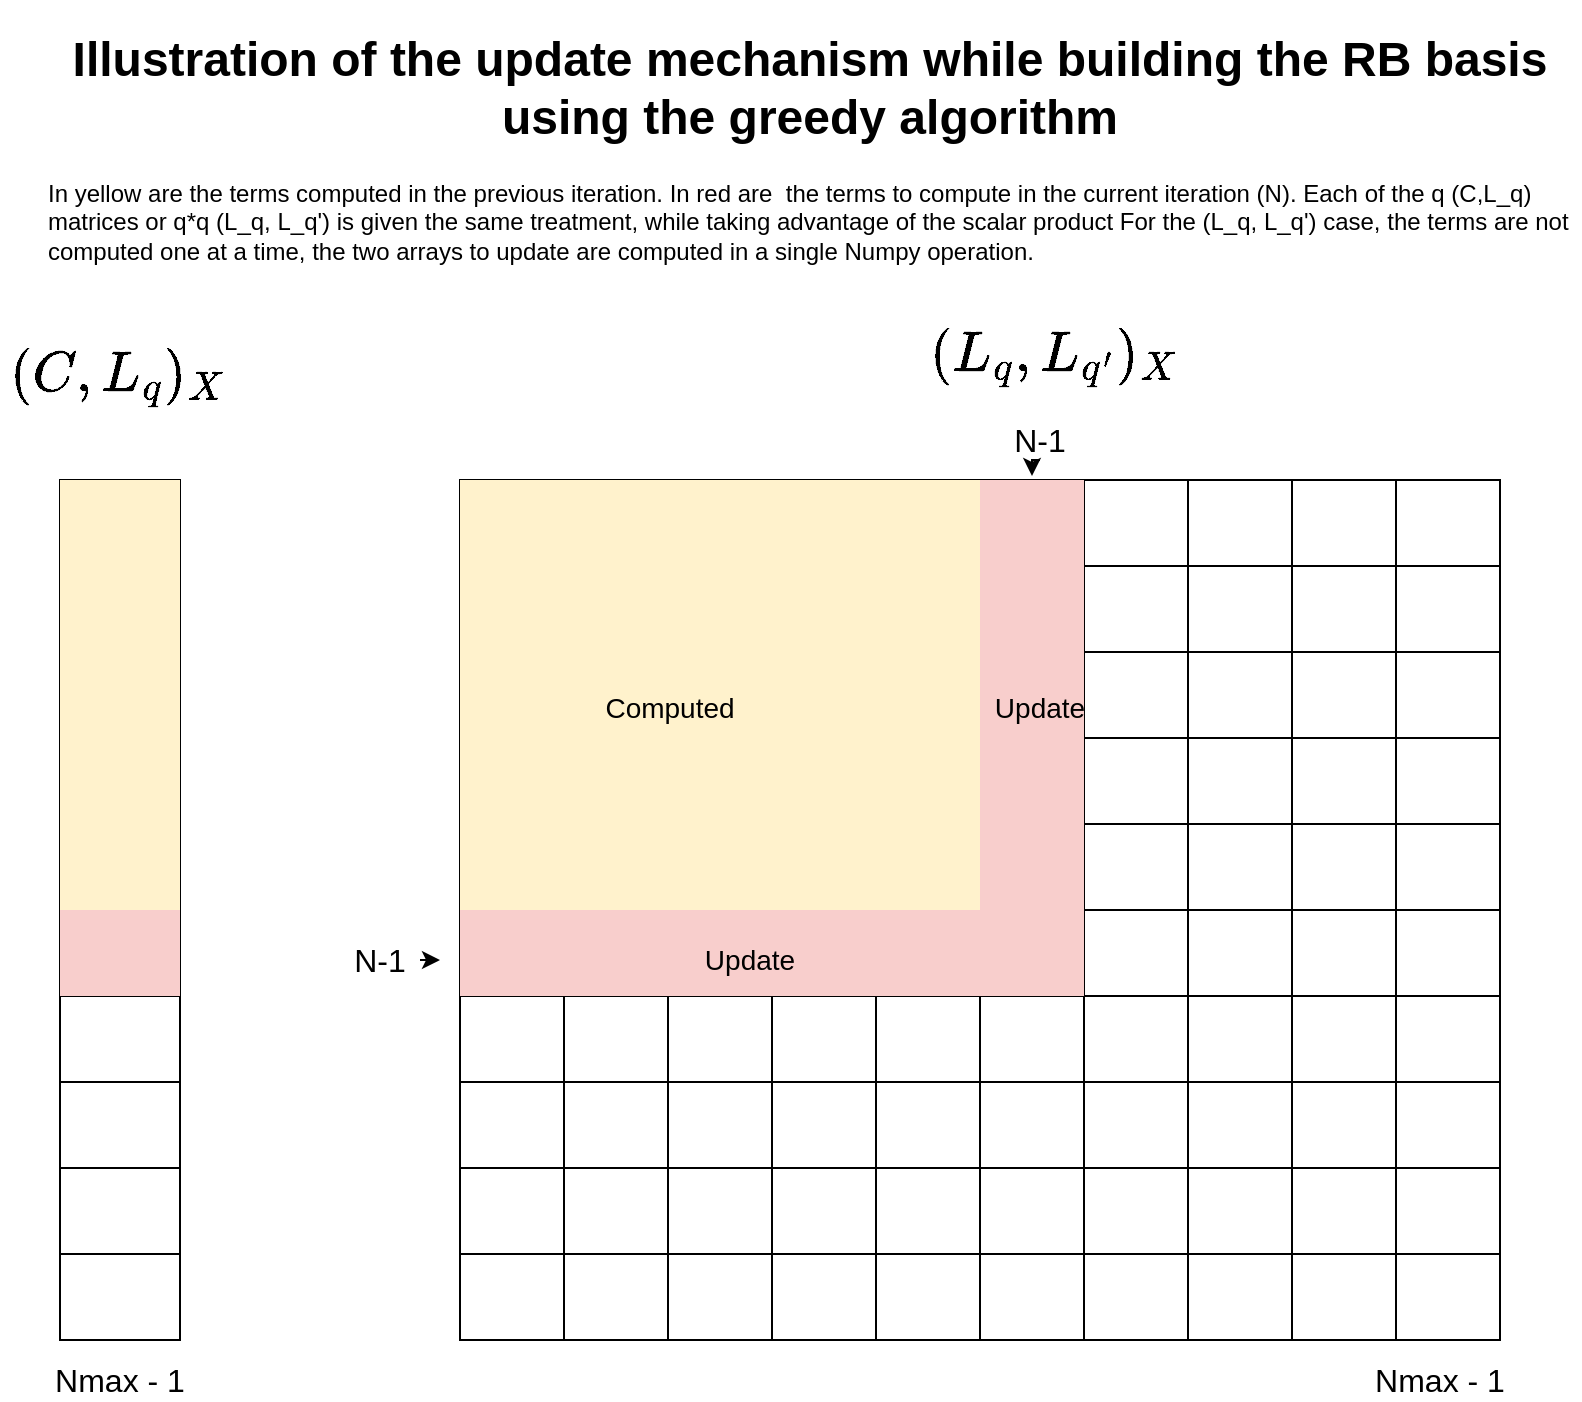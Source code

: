 <mxfile version="13.7.3" type="device"><diagram id="yVv_mNhCJT0q52ckQEhR" name="Page-1"><mxGraphModel dx="1072" dy="952" grid="1" gridSize="10" guides="1" tooltips="1" connect="1" arrows="1" fold="1" page="1" pageScale="1" pageWidth="1169" pageHeight="827" math="1" shadow="0"><root><mxCell id="0"/><mxCell id="1" parent="0"/><mxCell id="SOtOdjqX6-TkZoQ70zTt-1" value="" style="shape=table;html=1;whiteSpace=wrap;startSize=0;container=1;collapsible=0;childLayout=tableLayout;swimlaneFillColor=none;strokeWidth=1;" parent="1" vertex="1"><mxGeometry x="250" y="290" width="520" height="430" as="geometry"/></mxCell><mxCell id="SOtOdjqX6-TkZoQ70zTt-2" value="" style="shape=partialRectangle;html=1;whiteSpace=wrap;collapsible=0;dropTarget=0;pointerEvents=0;fillColor=none;top=0;left=0;bottom=0;right=0;points=[[0,0.5],[1,0.5]];portConstraint=eastwest;" parent="SOtOdjqX6-TkZoQ70zTt-1" vertex="1"><mxGeometry width="520" height="43" as="geometry"/></mxCell><mxCell id="SOtOdjqX6-TkZoQ70zTt-3" value="" style="shape=partialRectangle;html=1;whiteSpace=wrap;connectable=0;overflow=hidden;fillColor=#fff2cc;top=0;left=0;bottom=0;right=0;strokeColor=#d6b656;" parent="SOtOdjqX6-TkZoQ70zTt-2" vertex="1"><mxGeometry width="52" height="43" as="geometry"/></mxCell><mxCell id="SOtOdjqX6-TkZoQ70zTt-4" value="" style="shape=partialRectangle;html=1;whiteSpace=wrap;connectable=0;overflow=hidden;fillColor=#fff2cc;top=0;left=0;bottom=0;right=0;strokeColor=#d6b656;" parent="SOtOdjqX6-TkZoQ70zTt-2" vertex="1"><mxGeometry x="52" width="52" height="43" as="geometry"/></mxCell><mxCell id="SOtOdjqX6-TkZoQ70zTt-5" value="" style="shape=partialRectangle;html=1;whiteSpace=wrap;connectable=0;overflow=hidden;fillColor=#fff2cc;top=0;left=0;bottom=0;right=0;strokeColor=#d6b656;" parent="SOtOdjqX6-TkZoQ70zTt-2" vertex="1"><mxGeometry x="104" width="52" height="43" as="geometry"/></mxCell><mxCell id="SOtOdjqX6-TkZoQ70zTt-6" value="" style="shape=partialRectangle;html=1;whiteSpace=wrap;connectable=0;overflow=hidden;fillColor=#fff2cc;top=0;left=0;bottom=0;right=0;strokeColor=#d6b656;" parent="SOtOdjqX6-TkZoQ70zTt-2" vertex="1"><mxGeometry x="156" width="52" height="43" as="geometry"/></mxCell><mxCell id="SOtOdjqX6-TkZoQ70zTt-7" value="" style="shape=partialRectangle;html=1;whiteSpace=wrap;connectable=0;overflow=hidden;fillColor=#fff2cc;top=0;left=0;bottom=0;right=0;strokeColor=#d6b656;" parent="SOtOdjqX6-TkZoQ70zTt-2" vertex="1"><mxGeometry x="208" width="52" height="43" as="geometry"/></mxCell><mxCell id="SOtOdjqX6-TkZoQ70zTt-8" value="" style="shape=partialRectangle;html=1;whiteSpace=wrap;connectable=0;overflow=hidden;fillColor=#f8cecc;top=0;left=0;bottom=0;right=0;strokeColor=#b85450;" parent="SOtOdjqX6-TkZoQ70zTt-2" vertex="1"><mxGeometry x="260" width="52" height="43" as="geometry"/></mxCell><mxCell id="SOtOdjqX6-TkZoQ70zTt-9" value="" style="shape=partialRectangle;html=1;whiteSpace=wrap;connectable=0;overflow=hidden;fillColor=none;top=0;left=0;bottom=0;right=0;" parent="SOtOdjqX6-TkZoQ70zTt-2" vertex="1"><mxGeometry x="312" width="52" height="43" as="geometry"/></mxCell><mxCell id="SOtOdjqX6-TkZoQ70zTt-10" value="" style="shape=partialRectangle;html=1;whiteSpace=wrap;connectable=0;overflow=hidden;fillColor=none;top=0;left=0;bottom=0;right=0;" parent="SOtOdjqX6-TkZoQ70zTt-2" vertex="1"><mxGeometry x="364" width="52" height="43" as="geometry"/></mxCell><mxCell id="SOtOdjqX6-TkZoQ70zTt-11" value="" style="shape=partialRectangle;html=1;whiteSpace=wrap;connectable=0;overflow=hidden;fillColor=none;top=0;left=0;bottom=0;right=0;" parent="SOtOdjqX6-TkZoQ70zTt-2" vertex="1"><mxGeometry x="416" width="52" height="43" as="geometry"/></mxCell><mxCell id="SOtOdjqX6-TkZoQ70zTt-12" value="" style="shape=partialRectangle;html=1;whiteSpace=wrap;connectable=0;overflow=hidden;fillColor=none;top=0;left=0;bottom=0;right=0;" parent="SOtOdjqX6-TkZoQ70zTt-2" vertex="1"><mxGeometry x="468" width="52" height="43" as="geometry"/></mxCell><mxCell id="SOtOdjqX6-TkZoQ70zTt-13" value="" style="shape=partialRectangle;html=1;whiteSpace=wrap;collapsible=0;dropTarget=0;pointerEvents=0;fillColor=none;top=0;left=0;bottom=0;right=0;points=[[0,0.5],[1,0.5]];portConstraint=eastwest;" parent="SOtOdjqX6-TkZoQ70zTt-1" vertex="1"><mxGeometry y="43" width="520" height="43" as="geometry"/></mxCell><mxCell id="SOtOdjqX6-TkZoQ70zTt-14" value="" style="shape=partialRectangle;html=1;whiteSpace=wrap;connectable=0;overflow=hidden;fillColor=#fff2cc;top=0;left=0;bottom=0;right=0;strokeColor=#d6b656;" parent="SOtOdjqX6-TkZoQ70zTt-13" vertex="1"><mxGeometry width="52" height="43" as="geometry"/></mxCell><mxCell id="SOtOdjqX6-TkZoQ70zTt-15" value="" style="shape=partialRectangle;html=1;whiteSpace=wrap;connectable=0;overflow=hidden;fillColor=#fff2cc;top=0;left=0;bottom=0;right=0;strokeColor=#d6b656;" parent="SOtOdjqX6-TkZoQ70zTt-13" vertex="1"><mxGeometry x="52" width="52" height="43" as="geometry"/></mxCell><mxCell id="SOtOdjqX6-TkZoQ70zTt-16" value="" style="shape=partialRectangle;html=1;whiteSpace=wrap;connectable=0;overflow=hidden;fillColor=#fff2cc;top=0;left=0;bottom=0;right=0;strokeColor=#d6b656;" parent="SOtOdjqX6-TkZoQ70zTt-13" vertex="1"><mxGeometry x="104" width="52" height="43" as="geometry"/></mxCell><mxCell id="SOtOdjqX6-TkZoQ70zTt-17" value="" style="shape=partialRectangle;html=1;whiteSpace=wrap;connectable=0;overflow=hidden;fillColor=#fff2cc;top=0;left=0;bottom=0;right=0;strokeColor=#d6b656;" parent="SOtOdjqX6-TkZoQ70zTt-13" vertex="1"><mxGeometry x="156" width="52" height="43" as="geometry"/></mxCell><mxCell id="SOtOdjqX6-TkZoQ70zTt-18" value="" style="shape=partialRectangle;html=1;whiteSpace=wrap;connectable=0;overflow=hidden;fillColor=#fff2cc;top=0;left=0;bottom=0;right=0;strokeColor=#d6b656;" parent="SOtOdjqX6-TkZoQ70zTt-13" vertex="1"><mxGeometry x="208" width="52" height="43" as="geometry"/></mxCell><mxCell id="SOtOdjqX6-TkZoQ70zTt-19" value="" style="shape=partialRectangle;html=1;whiteSpace=wrap;connectable=0;overflow=hidden;fillColor=#f8cecc;top=0;left=0;bottom=0;right=0;strokeColor=#b85450;" parent="SOtOdjqX6-TkZoQ70zTt-13" vertex="1"><mxGeometry x="260" width="52" height="43" as="geometry"/></mxCell><mxCell id="SOtOdjqX6-TkZoQ70zTt-20" value="" style="shape=partialRectangle;html=1;whiteSpace=wrap;connectable=0;overflow=hidden;fillColor=none;top=0;left=0;bottom=0;right=0;" parent="SOtOdjqX6-TkZoQ70zTt-13" vertex="1"><mxGeometry x="312" width="52" height="43" as="geometry"/></mxCell><mxCell id="SOtOdjqX6-TkZoQ70zTt-21" value="" style="shape=partialRectangle;html=1;whiteSpace=wrap;connectable=0;overflow=hidden;fillColor=none;top=0;left=0;bottom=0;right=0;" parent="SOtOdjqX6-TkZoQ70zTt-13" vertex="1"><mxGeometry x="364" width="52" height="43" as="geometry"/></mxCell><mxCell id="SOtOdjqX6-TkZoQ70zTt-22" value="" style="shape=partialRectangle;html=1;whiteSpace=wrap;connectable=0;overflow=hidden;fillColor=none;top=0;left=0;bottom=0;right=0;" parent="SOtOdjqX6-TkZoQ70zTt-13" vertex="1"><mxGeometry x="416" width="52" height="43" as="geometry"/></mxCell><mxCell id="SOtOdjqX6-TkZoQ70zTt-23" value="" style="shape=partialRectangle;html=1;whiteSpace=wrap;connectable=0;overflow=hidden;fillColor=none;top=0;left=0;bottom=0;right=0;" parent="SOtOdjqX6-TkZoQ70zTt-13" vertex="1"><mxGeometry x="468" width="52" height="43" as="geometry"/></mxCell><mxCell id="SOtOdjqX6-TkZoQ70zTt-24" value="" style="shape=partialRectangle;html=1;whiteSpace=wrap;collapsible=0;dropTarget=0;pointerEvents=0;fillColor=none;top=0;left=0;bottom=0;right=0;points=[[0,0.5],[1,0.5]];portConstraint=eastwest;" parent="SOtOdjqX6-TkZoQ70zTt-1" vertex="1"><mxGeometry y="86" width="520" height="43" as="geometry"/></mxCell><mxCell id="SOtOdjqX6-TkZoQ70zTt-25" value="" style="shape=partialRectangle;html=1;whiteSpace=wrap;connectable=0;overflow=hidden;fillColor=#fff2cc;top=0;left=0;bottom=0;right=0;strokeColor=#d6b656;" parent="SOtOdjqX6-TkZoQ70zTt-24" vertex="1"><mxGeometry width="52" height="43" as="geometry"/></mxCell><mxCell id="SOtOdjqX6-TkZoQ70zTt-26" value="" style="shape=partialRectangle;html=1;whiteSpace=wrap;connectable=0;overflow=hidden;fillColor=#fff2cc;top=0;left=0;bottom=0;right=0;strokeColor=#d6b656;" parent="SOtOdjqX6-TkZoQ70zTt-24" vertex="1"><mxGeometry x="52" width="52" height="43" as="geometry"/></mxCell><mxCell id="SOtOdjqX6-TkZoQ70zTt-27" value="" style="shape=partialRectangle;html=1;whiteSpace=wrap;connectable=0;overflow=hidden;fillColor=#fff2cc;top=0;left=0;bottom=0;right=0;strokeColor=#d6b656;" parent="SOtOdjqX6-TkZoQ70zTt-24" vertex="1"><mxGeometry x="104" width="52" height="43" as="geometry"/></mxCell><mxCell id="SOtOdjqX6-TkZoQ70zTt-28" value="" style="shape=partialRectangle;html=1;whiteSpace=wrap;connectable=0;overflow=hidden;fillColor=#fff2cc;top=0;left=0;bottom=0;right=0;strokeColor=#d6b656;" parent="SOtOdjqX6-TkZoQ70zTt-24" vertex="1"><mxGeometry x="156" width="52" height="43" as="geometry"/></mxCell><mxCell id="SOtOdjqX6-TkZoQ70zTt-29" value="" style="shape=partialRectangle;html=1;whiteSpace=wrap;connectable=0;overflow=hidden;fillColor=#fff2cc;top=0;left=0;bottom=0;right=0;strokeColor=#d6b656;" parent="SOtOdjqX6-TkZoQ70zTt-24" vertex="1"><mxGeometry x="208" width="52" height="43" as="geometry"/></mxCell><mxCell id="SOtOdjqX6-TkZoQ70zTt-30" value="" style="shape=partialRectangle;html=1;whiteSpace=wrap;connectable=0;overflow=hidden;fillColor=#f8cecc;top=0;left=0;bottom=0;right=0;strokeColor=#b85450;" parent="SOtOdjqX6-TkZoQ70zTt-24" vertex="1"><mxGeometry x="260" width="52" height="43" as="geometry"/></mxCell><mxCell id="SOtOdjqX6-TkZoQ70zTt-31" value="" style="shape=partialRectangle;html=1;whiteSpace=wrap;connectable=0;overflow=hidden;fillColor=none;top=0;left=0;bottom=0;right=0;" parent="SOtOdjqX6-TkZoQ70zTt-24" vertex="1"><mxGeometry x="312" width="52" height="43" as="geometry"/></mxCell><mxCell id="SOtOdjqX6-TkZoQ70zTt-32" value="" style="shape=partialRectangle;html=1;whiteSpace=wrap;connectable=0;overflow=hidden;fillColor=none;top=0;left=0;bottom=0;right=0;" parent="SOtOdjqX6-TkZoQ70zTt-24" vertex="1"><mxGeometry x="364" width="52" height="43" as="geometry"/></mxCell><mxCell id="SOtOdjqX6-TkZoQ70zTt-33" value="" style="shape=partialRectangle;html=1;whiteSpace=wrap;connectable=0;overflow=hidden;fillColor=none;top=0;left=0;bottom=0;right=0;" parent="SOtOdjqX6-TkZoQ70zTt-24" vertex="1"><mxGeometry x="416" width="52" height="43" as="geometry"/></mxCell><mxCell id="SOtOdjqX6-TkZoQ70zTt-34" value="" style="shape=partialRectangle;html=1;whiteSpace=wrap;connectable=0;overflow=hidden;fillColor=none;top=0;left=0;bottom=0;right=0;" parent="SOtOdjqX6-TkZoQ70zTt-24" vertex="1"><mxGeometry x="468" width="52" height="43" as="geometry"/></mxCell><mxCell id="SOtOdjqX6-TkZoQ70zTt-35" value="" style="shape=partialRectangle;html=1;whiteSpace=wrap;collapsible=0;dropTarget=0;pointerEvents=0;fillColor=none;top=0;left=0;bottom=0;right=0;points=[[0,0.5],[1,0.5]];portConstraint=eastwest;" parent="SOtOdjqX6-TkZoQ70zTt-1" vertex="1"><mxGeometry y="129" width="520" height="43" as="geometry"/></mxCell><mxCell id="SOtOdjqX6-TkZoQ70zTt-36" value="" style="shape=partialRectangle;html=1;whiteSpace=wrap;connectable=0;overflow=hidden;fillColor=#fff2cc;top=0;left=0;bottom=0;right=0;strokeColor=#d6b656;" parent="SOtOdjqX6-TkZoQ70zTt-35" vertex="1"><mxGeometry width="52" height="43" as="geometry"/></mxCell><mxCell id="SOtOdjqX6-TkZoQ70zTt-37" value="" style="shape=partialRectangle;html=1;whiteSpace=wrap;connectable=0;overflow=hidden;fillColor=#fff2cc;top=0;left=0;bottom=0;right=0;strokeColor=#d6b656;" parent="SOtOdjqX6-TkZoQ70zTt-35" vertex="1"><mxGeometry x="52" width="52" height="43" as="geometry"/></mxCell><mxCell id="SOtOdjqX6-TkZoQ70zTt-38" value="" style="shape=partialRectangle;html=1;whiteSpace=wrap;connectable=0;overflow=hidden;fillColor=#fff2cc;top=0;left=0;bottom=0;right=0;strokeColor=#d6b656;" parent="SOtOdjqX6-TkZoQ70zTt-35" vertex="1"><mxGeometry x="104" width="52" height="43" as="geometry"/></mxCell><mxCell id="SOtOdjqX6-TkZoQ70zTt-39" value="" style="shape=partialRectangle;html=1;whiteSpace=wrap;connectable=0;overflow=hidden;fillColor=#fff2cc;top=0;left=0;bottom=0;right=0;strokeColor=#d6b656;" parent="SOtOdjqX6-TkZoQ70zTt-35" vertex="1"><mxGeometry x="156" width="52" height="43" as="geometry"/></mxCell><mxCell id="SOtOdjqX6-TkZoQ70zTt-40" value="" style="shape=partialRectangle;html=1;whiteSpace=wrap;connectable=0;overflow=hidden;fillColor=#fff2cc;top=0;left=0;bottom=0;right=0;strokeColor=#d6b656;" parent="SOtOdjqX6-TkZoQ70zTt-35" vertex="1"><mxGeometry x="208" width="52" height="43" as="geometry"/></mxCell><mxCell id="SOtOdjqX6-TkZoQ70zTt-41" value="" style="shape=partialRectangle;html=1;whiteSpace=wrap;connectable=0;overflow=hidden;fillColor=#f8cecc;top=0;left=0;bottom=0;right=0;strokeColor=#b85450;" parent="SOtOdjqX6-TkZoQ70zTt-35" vertex="1"><mxGeometry x="260" width="52" height="43" as="geometry"/></mxCell><mxCell id="SOtOdjqX6-TkZoQ70zTt-42" value="" style="shape=partialRectangle;html=1;whiteSpace=wrap;connectable=0;overflow=hidden;fillColor=none;top=0;left=0;bottom=0;right=0;" parent="SOtOdjqX6-TkZoQ70zTt-35" vertex="1"><mxGeometry x="312" width="52" height="43" as="geometry"/></mxCell><mxCell id="SOtOdjqX6-TkZoQ70zTt-43" value="" style="shape=partialRectangle;html=1;whiteSpace=wrap;connectable=0;overflow=hidden;fillColor=none;top=0;left=0;bottom=0;right=0;" parent="SOtOdjqX6-TkZoQ70zTt-35" vertex="1"><mxGeometry x="364" width="52" height="43" as="geometry"/></mxCell><mxCell id="SOtOdjqX6-TkZoQ70zTt-44" value="" style="shape=partialRectangle;html=1;whiteSpace=wrap;connectable=0;overflow=hidden;fillColor=none;top=0;left=0;bottom=0;right=0;" parent="SOtOdjqX6-TkZoQ70zTt-35" vertex="1"><mxGeometry x="416" width="52" height="43" as="geometry"/></mxCell><mxCell id="SOtOdjqX6-TkZoQ70zTt-45" value="" style="shape=partialRectangle;html=1;whiteSpace=wrap;connectable=0;overflow=hidden;fillColor=none;top=0;left=0;bottom=0;right=0;" parent="SOtOdjqX6-TkZoQ70zTt-35" vertex="1"><mxGeometry x="468" width="52" height="43" as="geometry"/></mxCell><mxCell id="SOtOdjqX6-TkZoQ70zTt-46" value="" style="shape=partialRectangle;html=1;whiteSpace=wrap;collapsible=0;dropTarget=0;pointerEvents=0;fillColor=none;top=0;left=0;bottom=0;right=0;points=[[0,0.5],[1,0.5]];portConstraint=eastwest;" parent="SOtOdjqX6-TkZoQ70zTt-1" vertex="1"><mxGeometry y="172" width="520" height="43" as="geometry"/></mxCell><mxCell id="SOtOdjqX6-TkZoQ70zTt-47" value="" style="shape=partialRectangle;html=1;whiteSpace=wrap;connectable=0;overflow=hidden;fillColor=#fff2cc;top=0;left=0;bottom=0;right=0;strokeColor=#d6b656;" parent="SOtOdjqX6-TkZoQ70zTt-46" vertex="1"><mxGeometry width="52" height="43" as="geometry"/></mxCell><mxCell id="SOtOdjqX6-TkZoQ70zTt-48" value="" style="shape=partialRectangle;html=1;whiteSpace=wrap;connectable=0;overflow=hidden;fillColor=#fff2cc;top=0;left=0;bottom=0;right=0;strokeColor=#d6b656;" parent="SOtOdjqX6-TkZoQ70zTt-46" vertex="1"><mxGeometry x="52" width="52" height="43" as="geometry"/></mxCell><mxCell id="SOtOdjqX6-TkZoQ70zTt-49" value="" style="shape=partialRectangle;html=1;whiteSpace=wrap;connectable=0;overflow=hidden;fillColor=#fff2cc;top=0;left=0;bottom=0;right=0;strokeColor=#d6b656;" parent="SOtOdjqX6-TkZoQ70zTt-46" vertex="1"><mxGeometry x="104" width="52" height="43" as="geometry"/></mxCell><mxCell id="SOtOdjqX6-TkZoQ70zTt-50" value="" style="shape=partialRectangle;html=1;whiteSpace=wrap;connectable=0;overflow=hidden;fillColor=#fff2cc;top=0;left=0;bottom=0;right=0;strokeColor=#d6b656;" parent="SOtOdjqX6-TkZoQ70zTt-46" vertex="1"><mxGeometry x="156" width="52" height="43" as="geometry"/></mxCell><mxCell id="SOtOdjqX6-TkZoQ70zTt-51" value="" style="shape=partialRectangle;html=1;whiteSpace=wrap;connectable=0;overflow=hidden;fillColor=#fff2cc;top=0;left=0;bottom=0;right=0;strokeColor=#d6b656;" parent="SOtOdjqX6-TkZoQ70zTt-46" vertex="1"><mxGeometry x="208" width="52" height="43" as="geometry"/></mxCell><mxCell id="SOtOdjqX6-TkZoQ70zTt-52" value="" style="shape=partialRectangle;html=1;whiteSpace=wrap;connectable=0;overflow=hidden;fillColor=#f8cecc;top=0;left=0;bottom=0;right=0;strokeColor=#b85450;" parent="SOtOdjqX6-TkZoQ70zTt-46" vertex="1"><mxGeometry x="260" width="52" height="43" as="geometry"/></mxCell><mxCell id="SOtOdjqX6-TkZoQ70zTt-53" value="" style="shape=partialRectangle;html=1;whiteSpace=wrap;connectable=0;overflow=hidden;fillColor=none;top=0;left=0;bottom=0;right=0;" parent="SOtOdjqX6-TkZoQ70zTt-46" vertex="1"><mxGeometry x="312" width="52" height="43" as="geometry"/></mxCell><mxCell id="SOtOdjqX6-TkZoQ70zTt-54" value="" style="shape=partialRectangle;html=1;whiteSpace=wrap;connectable=0;overflow=hidden;fillColor=none;top=0;left=0;bottom=0;right=0;" parent="SOtOdjqX6-TkZoQ70zTt-46" vertex="1"><mxGeometry x="364" width="52" height="43" as="geometry"/></mxCell><mxCell id="SOtOdjqX6-TkZoQ70zTt-55" value="" style="shape=partialRectangle;html=1;whiteSpace=wrap;connectable=0;overflow=hidden;fillColor=none;top=0;left=0;bottom=0;right=0;" parent="SOtOdjqX6-TkZoQ70zTt-46" vertex="1"><mxGeometry x="416" width="52" height="43" as="geometry"/></mxCell><mxCell id="SOtOdjqX6-TkZoQ70zTt-56" value="" style="shape=partialRectangle;html=1;whiteSpace=wrap;connectable=0;overflow=hidden;fillColor=none;top=0;left=0;bottom=0;right=0;" parent="SOtOdjqX6-TkZoQ70zTt-46" vertex="1"><mxGeometry x="468" width="52" height="43" as="geometry"/></mxCell><mxCell id="SOtOdjqX6-TkZoQ70zTt-57" value="" style="shape=partialRectangle;html=1;whiteSpace=wrap;collapsible=0;dropTarget=0;pointerEvents=0;fillColor=none;top=0;left=0;bottom=0;right=0;points=[[0,0.5],[1,0.5]];portConstraint=eastwest;" parent="SOtOdjqX6-TkZoQ70zTt-1" vertex="1"><mxGeometry y="215" width="520" height="43" as="geometry"/></mxCell><mxCell id="SOtOdjqX6-TkZoQ70zTt-58" value="" style="shape=partialRectangle;html=1;whiteSpace=wrap;connectable=0;overflow=hidden;fillColor=#f8cecc;top=0;left=0;bottom=0;right=0;strokeColor=#b85450;" parent="SOtOdjqX6-TkZoQ70zTt-57" vertex="1"><mxGeometry width="52" height="43" as="geometry"/></mxCell><mxCell id="SOtOdjqX6-TkZoQ70zTt-59" value="" style="shape=partialRectangle;html=1;whiteSpace=wrap;connectable=0;overflow=hidden;fillColor=#f8cecc;top=0;left=0;bottom=0;right=0;strokeColor=#b85450;" parent="SOtOdjqX6-TkZoQ70zTt-57" vertex="1"><mxGeometry x="52" width="52" height="43" as="geometry"/></mxCell><mxCell id="SOtOdjqX6-TkZoQ70zTt-60" value="" style="shape=partialRectangle;html=1;whiteSpace=wrap;connectable=0;overflow=hidden;fillColor=#f8cecc;top=0;left=0;bottom=0;right=0;strokeColor=#b85450;" parent="SOtOdjqX6-TkZoQ70zTt-57" vertex="1"><mxGeometry x="104" width="52" height="43" as="geometry"/></mxCell><mxCell id="SOtOdjqX6-TkZoQ70zTt-61" value="" style="shape=partialRectangle;html=1;whiteSpace=wrap;connectable=0;overflow=hidden;fillColor=#f8cecc;top=0;left=0;bottom=0;right=0;strokeColor=#b85450;" parent="SOtOdjqX6-TkZoQ70zTt-57" vertex="1"><mxGeometry x="156" width="52" height="43" as="geometry"/></mxCell><mxCell id="SOtOdjqX6-TkZoQ70zTt-62" value="" style="shape=partialRectangle;html=1;whiteSpace=wrap;connectable=0;overflow=hidden;fillColor=#f8cecc;top=0;left=0;bottom=0;right=0;strokeColor=#b85450;" parent="SOtOdjqX6-TkZoQ70zTt-57" vertex="1"><mxGeometry x="208" width="52" height="43" as="geometry"/></mxCell><mxCell id="SOtOdjqX6-TkZoQ70zTt-63" value="" style="shape=partialRectangle;html=1;whiteSpace=wrap;connectable=0;overflow=hidden;fillColor=#f8cecc;top=0;left=0;bottom=0;right=0;strokeColor=#b85450;" parent="SOtOdjqX6-TkZoQ70zTt-57" vertex="1"><mxGeometry x="260" width="52" height="43" as="geometry"/></mxCell><mxCell id="SOtOdjqX6-TkZoQ70zTt-64" value="" style="shape=partialRectangle;html=1;whiteSpace=wrap;connectable=0;overflow=hidden;fillColor=none;top=0;left=0;bottom=0;right=0;" parent="SOtOdjqX6-TkZoQ70zTt-57" vertex="1"><mxGeometry x="312" width="52" height="43" as="geometry"/></mxCell><mxCell id="SOtOdjqX6-TkZoQ70zTt-65" value="" style="shape=partialRectangle;html=1;whiteSpace=wrap;connectable=0;overflow=hidden;fillColor=none;top=0;left=0;bottom=0;right=0;" parent="SOtOdjqX6-TkZoQ70zTt-57" vertex="1"><mxGeometry x="364" width="52" height="43" as="geometry"/></mxCell><mxCell id="SOtOdjqX6-TkZoQ70zTt-66" value="" style="shape=partialRectangle;html=1;whiteSpace=wrap;connectable=0;overflow=hidden;fillColor=none;top=0;left=0;bottom=0;right=0;" parent="SOtOdjqX6-TkZoQ70zTt-57" vertex="1"><mxGeometry x="416" width="52" height="43" as="geometry"/></mxCell><mxCell id="SOtOdjqX6-TkZoQ70zTt-67" value="" style="shape=partialRectangle;html=1;whiteSpace=wrap;connectable=0;overflow=hidden;fillColor=none;top=0;left=0;bottom=0;right=0;" parent="SOtOdjqX6-TkZoQ70zTt-57" vertex="1"><mxGeometry x="468" width="52" height="43" as="geometry"/></mxCell><mxCell id="SOtOdjqX6-TkZoQ70zTt-68" value="" style="shape=partialRectangle;html=1;whiteSpace=wrap;collapsible=0;dropTarget=0;pointerEvents=0;fillColor=none;top=0;left=0;bottom=0;right=0;points=[[0,0.5],[1,0.5]];portConstraint=eastwest;" parent="SOtOdjqX6-TkZoQ70zTt-1" vertex="1"><mxGeometry y="258" width="520" height="43" as="geometry"/></mxCell><mxCell id="SOtOdjqX6-TkZoQ70zTt-69" value="" style="shape=partialRectangle;html=1;whiteSpace=wrap;connectable=0;overflow=hidden;fillColor=none;top=0;left=0;bottom=0;right=0;" parent="SOtOdjqX6-TkZoQ70zTt-68" vertex="1"><mxGeometry width="52" height="43" as="geometry"/></mxCell><mxCell id="SOtOdjqX6-TkZoQ70zTt-70" value="" style="shape=partialRectangle;html=1;whiteSpace=wrap;connectable=0;overflow=hidden;fillColor=none;top=0;left=0;bottom=0;right=0;" parent="SOtOdjqX6-TkZoQ70zTt-68" vertex="1"><mxGeometry x="52" width="52" height="43" as="geometry"/></mxCell><mxCell id="SOtOdjqX6-TkZoQ70zTt-71" value="" style="shape=partialRectangle;html=1;whiteSpace=wrap;connectable=0;overflow=hidden;fillColor=none;top=0;left=0;bottom=0;right=0;" parent="SOtOdjqX6-TkZoQ70zTt-68" vertex="1"><mxGeometry x="104" width="52" height="43" as="geometry"/></mxCell><mxCell id="SOtOdjqX6-TkZoQ70zTt-72" value="" style="shape=partialRectangle;html=1;whiteSpace=wrap;connectable=0;overflow=hidden;fillColor=none;top=0;left=0;bottom=0;right=0;" parent="SOtOdjqX6-TkZoQ70zTt-68" vertex="1"><mxGeometry x="156" width="52" height="43" as="geometry"/></mxCell><mxCell id="SOtOdjqX6-TkZoQ70zTt-73" value="" style="shape=partialRectangle;html=1;whiteSpace=wrap;connectable=0;overflow=hidden;fillColor=none;top=0;left=0;bottom=0;right=0;" parent="SOtOdjqX6-TkZoQ70zTt-68" vertex="1"><mxGeometry x="208" width="52" height="43" as="geometry"/></mxCell><mxCell id="SOtOdjqX6-TkZoQ70zTt-74" value="" style="shape=partialRectangle;html=1;whiteSpace=wrap;connectable=0;overflow=hidden;fillColor=none;top=0;left=0;bottom=0;right=0;" parent="SOtOdjqX6-TkZoQ70zTt-68" vertex="1"><mxGeometry x="260" width="52" height="43" as="geometry"/></mxCell><mxCell id="SOtOdjqX6-TkZoQ70zTt-75" value="" style="shape=partialRectangle;html=1;whiteSpace=wrap;connectable=0;overflow=hidden;fillColor=none;top=0;left=0;bottom=0;right=0;" parent="SOtOdjqX6-TkZoQ70zTt-68" vertex="1"><mxGeometry x="312" width="52" height="43" as="geometry"/></mxCell><mxCell id="SOtOdjqX6-TkZoQ70zTt-76" value="" style="shape=partialRectangle;html=1;whiteSpace=wrap;connectable=0;overflow=hidden;fillColor=none;top=0;left=0;bottom=0;right=0;" parent="SOtOdjqX6-TkZoQ70zTt-68" vertex="1"><mxGeometry x="364" width="52" height="43" as="geometry"/></mxCell><mxCell id="SOtOdjqX6-TkZoQ70zTt-77" value="" style="shape=partialRectangle;html=1;whiteSpace=wrap;connectable=0;overflow=hidden;fillColor=none;top=0;left=0;bottom=0;right=0;" parent="SOtOdjqX6-TkZoQ70zTt-68" vertex="1"><mxGeometry x="416" width="52" height="43" as="geometry"/></mxCell><mxCell id="SOtOdjqX6-TkZoQ70zTt-78" value="" style="shape=partialRectangle;html=1;whiteSpace=wrap;connectable=0;overflow=hidden;fillColor=none;top=0;left=0;bottom=0;right=0;" parent="SOtOdjqX6-TkZoQ70zTt-68" vertex="1"><mxGeometry x="468" width="52" height="43" as="geometry"/></mxCell><mxCell id="SOtOdjqX6-TkZoQ70zTt-79" value="" style="shape=partialRectangle;html=1;whiteSpace=wrap;collapsible=0;dropTarget=0;pointerEvents=0;fillColor=none;top=0;left=0;bottom=0;right=0;points=[[0,0.5],[1,0.5]];portConstraint=eastwest;" parent="SOtOdjqX6-TkZoQ70zTt-1" vertex="1"><mxGeometry y="301" width="520" height="43" as="geometry"/></mxCell><mxCell id="SOtOdjqX6-TkZoQ70zTt-80" value="" style="shape=partialRectangle;html=1;whiteSpace=wrap;connectable=0;overflow=hidden;fillColor=none;top=0;left=0;bottom=0;right=0;" parent="SOtOdjqX6-TkZoQ70zTt-79" vertex="1"><mxGeometry width="52" height="43" as="geometry"/></mxCell><mxCell id="SOtOdjqX6-TkZoQ70zTt-81" value="" style="shape=partialRectangle;html=1;whiteSpace=wrap;connectable=0;overflow=hidden;fillColor=none;top=0;left=0;bottom=0;right=0;" parent="SOtOdjqX6-TkZoQ70zTt-79" vertex="1"><mxGeometry x="52" width="52" height="43" as="geometry"/></mxCell><mxCell id="SOtOdjqX6-TkZoQ70zTt-82" value="" style="shape=partialRectangle;html=1;whiteSpace=wrap;connectable=0;overflow=hidden;fillColor=none;top=0;left=0;bottom=0;right=0;" parent="SOtOdjqX6-TkZoQ70zTt-79" vertex="1"><mxGeometry x="104" width="52" height="43" as="geometry"/></mxCell><mxCell id="SOtOdjqX6-TkZoQ70zTt-83" value="" style="shape=partialRectangle;html=1;whiteSpace=wrap;connectable=0;overflow=hidden;fillColor=none;top=0;left=0;bottom=0;right=0;" parent="SOtOdjqX6-TkZoQ70zTt-79" vertex="1"><mxGeometry x="156" width="52" height="43" as="geometry"/></mxCell><mxCell id="SOtOdjqX6-TkZoQ70zTt-84" value="" style="shape=partialRectangle;html=1;whiteSpace=wrap;connectable=0;overflow=hidden;fillColor=none;top=0;left=0;bottom=0;right=0;" parent="SOtOdjqX6-TkZoQ70zTt-79" vertex="1"><mxGeometry x="208" width="52" height="43" as="geometry"/></mxCell><mxCell id="SOtOdjqX6-TkZoQ70zTt-85" value="" style="shape=partialRectangle;html=1;whiteSpace=wrap;connectable=0;overflow=hidden;fillColor=none;top=0;left=0;bottom=0;right=0;" parent="SOtOdjqX6-TkZoQ70zTt-79" vertex="1"><mxGeometry x="260" width="52" height="43" as="geometry"/></mxCell><mxCell id="SOtOdjqX6-TkZoQ70zTt-86" value="" style="shape=partialRectangle;html=1;whiteSpace=wrap;connectable=0;overflow=hidden;fillColor=none;top=0;left=0;bottom=0;right=0;" parent="SOtOdjqX6-TkZoQ70zTt-79" vertex="1"><mxGeometry x="312" width="52" height="43" as="geometry"/></mxCell><mxCell id="SOtOdjqX6-TkZoQ70zTt-87" value="" style="shape=partialRectangle;html=1;whiteSpace=wrap;connectable=0;overflow=hidden;fillColor=none;top=0;left=0;bottom=0;right=0;" parent="SOtOdjqX6-TkZoQ70zTt-79" vertex="1"><mxGeometry x="364" width="52" height="43" as="geometry"/></mxCell><mxCell id="SOtOdjqX6-TkZoQ70zTt-88" value="" style="shape=partialRectangle;html=1;whiteSpace=wrap;connectable=0;overflow=hidden;fillColor=none;top=0;left=0;bottom=0;right=0;" parent="SOtOdjqX6-TkZoQ70zTt-79" vertex="1"><mxGeometry x="416" width="52" height="43" as="geometry"/></mxCell><mxCell id="SOtOdjqX6-TkZoQ70zTt-89" value="" style="shape=partialRectangle;html=1;whiteSpace=wrap;connectable=0;overflow=hidden;fillColor=none;top=0;left=0;bottom=0;right=0;" parent="SOtOdjqX6-TkZoQ70zTt-79" vertex="1"><mxGeometry x="468" width="52" height="43" as="geometry"/></mxCell><mxCell id="SOtOdjqX6-TkZoQ70zTt-90" value="" style="shape=partialRectangle;html=1;whiteSpace=wrap;collapsible=0;dropTarget=0;pointerEvents=0;fillColor=none;top=0;left=0;bottom=0;right=0;points=[[0,0.5],[1,0.5]];portConstraint=eastwest;" parent="SOtOdjqX6-TkZoQ70zTt-1" vertex="1"><mxGeometry y="344" width="520" height="43" as="geometry"/></mxCell><mxCell id="SOtOdjqX6-TkZoQ70zTt-91" value="" style="shape=partialRectangle;html=1;whiteSpace=wrap;connectable=0;overflow=hidden;fillColor=none;top=0;left=0;bottom=0;right=0;" parent="SOtOdjqX6-TkZoQ70zTt-90" vertex="1"><mxGeometry width="52" height="43" as="geometry"/></mxCell><mxCell id="SOtOdjqX6-TkZoQ70zTt-92" value="" style="shape=partialRectangle;html=1;whiteSpace=wrap;connectable=0;overflow=hidden;fillColor=none;top=0;left=0;bottom=0;right=0;" parent="SOtOdjqX6-TkZoQ70zTt-90" vertex="1"><mxGeometry x="52" width="52" height="43" as="geometry"/></mxCell><mxCell id="SOtOdjqX6-TkZoQ70zTt-93" value="" style="shape=partialRectangle;html=1;whiteSpace=wrap;connectable=0;overflow=hidden;fillColor=none;top=0;left=0;bottom=0;right=0;" parent="SOtOdjqX6-TkZoQ70zTt-90" vertex="1"><mxGeometry x="104" width="52" height="43" as="geometry"/></mxCell><mxCell id="SOtOdjqX6-TkZoQ70zTt-94" value="" style="shape=partialRectangle;html=1;whiteSpace=wrap;connectable=0;overflow=hidden;fillColor=none;top=0;left=0;bottom=0;right=0;" parent="SOtOdjqX6-TkZoQ70zTt-90" vertex="1"><mxGeometry x="156" width="52" height="43" as="geometry"/></mxCell><mxCell id="SOtOdjqX6-TkZoQ70zTt-95" value="" style="shape=partialRectangle;html=1;whiteSpace=wrap;connectable=0;overflow=hidden;fillColor=none;top=0;left=0;bottom=0;right=0;" parent="SOtOdjqX6-TkZoQ70zTt-90" vertex="1"><mxGeometry x="208" width="52" height="43" as="geometry"/></mxCell><mxCell id="SOtOdjqX6-TkZoQ70zTt-96" value="" style="shape=partialRectangle;html=1;whiteSpace=wrap;connectable=0;overflow=hidden;fillColor=none;top=0;left=0;bottom=0;right=0;" parent="SOtOdjqX6-TkZoQ70zTt-90" vertex="1"><mxGeometry x="260" width="52" height="43" as="geometry"/></mxCell><mxCell id="SOtOdjqX6-TkZoQ70zTt-97" value="" style="shape=partialRectangle;html=1;whiteSpace=wrap;connectable=0;overflow=hidden;fillColor=none;top=0;left=0;bottom=0;right=0;" parent="SOtOdjqX6-TkZoQ70zTt-90" vertex="1"><mxGeometry x="312" width="52" height="43" as="geometry"/></mxCell><mxCell id="SOtOdjqX6-TkZoQ70zTt-98" value="" style="shape=partialRectangle;html=1;whiteSpace=wrap;connectable=0;overflow=hidden;fillColor=none;top=0;left=0;bottom=0;right=0;" parent="SOtOdjqX6-TkZoQ70zTt-90" vertex="1"><mxGeometry x="364" width="52" height="43" as="geometry"/></mxCell><mxCell id="SOtOdjqX6-TkZoQ70zTt-99" value="" style="shape=partialRectangle;html=1;whiteSpace=wrap;connectable=0;overflow=hidden;fillColor=none;top=0;left=0;bottom=0;right=0;" parent="SOtOdjqX6-TkZoQ70zTt-90" vertex="1"><mxGeometry x="416" width="52" height="43" as="geometry"/></mxCell><mxCell id="SOtOdjqX6-TkZoQ70zTt-100" value="" style="shape=partialRectangle;html=1;whiteSpace=wrap;connectable=0;overflow=hidden;fillColor=none;top=0;left=0;bottom=0;right=0;" parent="SOtOdjqX6-TkZoQ70zTt-90" vertex="1"><mxGeometry x="468" width="52" height="43" as="geometry"/></mxCell><mxCell id="SOtOdjqX6-TkZoQ70zTt-101" value="" style="shape=partialRectangle;html=1;whiteSpace=wrap;collapsible=0;dropTarget=0;pointerEvents=0;fillColor=none;top=0;left=0;bottom=0;right=0;points=[[0,0.5],[1,0.5]];portConstraint=eastwest;" parent="SOtOdjqX6-TkZoQ70zTt-1" vertex="1"><mxGeometry y="387" width="520" height="43" as="geometry"/></mxCell><mxCell id="SOtOdjqX6-TkZoQ70zTt-102" value="" style="shape=partialRectangle;html=1;whiteSpace=wrap;connectable=0;overflow=hidden;fillColor=none;top=0;left=0;bottom=0;right=0;" parent="SOtOdjqX6-TkZoQ70zTt-101" vertex="1"><mxGeometry width="52" height="43" as="geometry"/></mxCell><mxCell id="SOtOdjqX6-TkZoQ70zTt-103" value="" style="shape=partialRectangle;html=1;whiteSpace=wrap;connectable=0;overflow=hidden;fillColor=none;top=0;left=0;bottom=0;right=0;" parent="SOtOdjqX6-TkZoQ70zTt-101" vertex="1"><mxGeometry x="52" width="52" height="43" as="geometry"/></mxCell><mxCell id="SOtOdjqX6-TkZoQ70zTt-104" value="" style="shape=partialRectangle;html=1;whiteSpace=wrap;connectable=0;overflow=hidden;fillColor=none;top=0;left=0;bottom=0;right=0;" parent="SOtOdjqX6-TkZoQ70zTt-101" vertex="1"><mxGeometry x="104" width="52" height="43" as="geometry"/></mxCell><mxCell id="SOtOdjqX6-TkZoQ70zTt-105" value="" style="shape=partialRectangle;html=1;whiteSpace=wrap;connectable=0;overflow=hidden;fillColor=none;top=0;left=0;bottom=0;right=0;" parent="SOtOdjqX6-TkZoQ70zTt-101" vertex="1"><mxGeometry x="156" width="52" height="43" as="geometry"/></mxCell><mxCell id="SOtOdjqX6-TkZoQ70zTt-106" value="" style="shape=partialRectangle;html=1;whiteSpace=wrap;connectable=0;overflow=hidden;fillColor=none;top=0;left=0;bottom=0;right=0;" parent="SOtOdjqX6-TkZoQ70zTt-101" vertex="1"><mxGeometry x="208" width="52" height="43" as="geometry"/></mxCell><mxCell id="SOtOdjqX6-TkZoQ70zTt-107" value="" style="shape=partialRectangle;html=1;whiteSpace=wrap;connectable=0;overflow=hidden;fillColor=none;top=0;left=0;bottom=0;right=0;" parent="SOtOdjqX6-TkZoQ70zTt-101" vertex="1"><mxGeometry x="260" width="52" height="43" as="geometry"/></mxCell><mxCell id="SOtOdjqX6-TkZoQ70zTt-108" value="" style="shape=partialRectangle;html=1;whiteSpace=wrap;connectable=0;overflow=hidden;fillColor=none;top=0;left=0;bottom=0;right=0;" parent="SOtOdjqX6-TkZoQ70zTt-101" vertex="1"><mxGeometry x="312" width="52" height="43" as="geometry"/></mxCell><mxCell id="SOtOdjqX6-TkZoQ70zTt-109" value="" style="shape=partialRectangle;html=1;whiteSpace=wrap;connectable=0;overflow=hidden;fillColor=none;top=0;left=0;bottom=0;right=0;" parent="SOtOdjqX6-TkZoQ70zTt-101" vertex="1"><mxGeometry x="364" width="52" height="43" as="geometry"/></mxCell><mxCell id="SOtOdjqX6-TkZoQ70zTt-110" value="" style="shape=partialRectangle;html=1;whiteSpace=wrap;connectable=0;overflow=hidden;fillColor=none;top=0;left=0;bottom=0;right=0;" parent="SOtOdjqX6-TkZoQ70zTt-101" vertex="1"><mxGeometry x="416" width="52" height="43" as="geometry"/></mxCell><mxCell id="SOtOdjqX6-TkZoQ70zTt-111" value="" style="shape=partialRectangle;html=1;whiteSpace=wrap;connectable=0;overflow=hidden;fillColor=none;top=0;left=0;bottom=0;right=0;" parent="SOtOdjqX6-TkZoQ70zTt-101" vertex="1"><mxGeometry x="468" width="52" height="43" as="geometry"/></mxCell><mxCell id="SOtOdjqX6-TkZoQ70zTt-144" style="edgeStyle=orthogonalEdgeStyle;rounded=0;orthogonalLoop=1;jettySize=auto;html=1;exitX=0.5;exitY=1;exitDx=0;exitDy=0;entryX=0.55;entryY=-0.047;entryDx=0;entryDy=0;entryPerimeter=0;" parent="1" source="SOtOdjqX6-TkZoQ70zTt-113" target="SOtOdjqX6-TkZoQ70zTt-2" edge="1"><mxGeometry relative="1" as="geometry"/></mxCell><mxCell id="SOtOdjqX6-TkZoQ70zTt-113" value="&lt;font style=&quot;font-size: 16px&quot;&gt;N-1&lt;/font&gt;" style="text;html=1;strokeColor=none;fillColor=none;align=center;verticalAlign=middle;whiteSpace=wrap;rounded=0;" parent="1" vertex="1"><mxGeometry x="520" y="260" width="40" height="20" as="geometry"/></mxCell><mxCell id="SOtOdjqX6-TkZoQ70zTt-147" style="edgeStyle=orthogonalEdgeStyle;rounded=0;orthogonalLoop=1;jettySize=auto;html=1;exitX=1;exitY=0.5;exitDx=0;exitDy=0;" parent="1" source="SOtOdjqX6-TkZoQ70zTt-114" edge="1"><mxGeometry relative="1" as="geometry"><mxPoint x="240" y="530" as="targetPoint"/></mxGeometry></mxCell><mxCell id="SOtOdjqX6-TkZoQ70zTt-114" value="&lt;font style=&quot;font-size: 16px&quot;&gt;N-1&lt;/font&gt;" style="text;html=1;strokeColor=none;fillColor=none;align=center;verticalAlign=middle;whiteSpace=wrap;rounded=0;" parent="1" vertex="1"><mxGeometry x="190" y="520" width="40" height="20" as="geometry"/></mxCell><mxCell id="SOtOdjqX6-TkZoQ70zTt-116" value="&lt;font style=&quot;font-size: 16px&quot;&gt;Nmax - 1&lt;/font&gt;" style="text;html=1;strokeColor=none;fillColor=none;align=center;verticalAlign=middle;whiteSpace=wrap;rounded=0;" parent="1" vertex="1"><mxGeometry x="700" y="730" width="80" height="20" as="geometry"/></mxCell><mxCell id="SOtOdjqX6-TkZoQ70zTt-140" value="&lt;h1&gt;Illustration of the update mechanism while building the RB basis using the greedy algorithm&lt;/h1&gt;&lt;p style=&quot;text-align: left&quot;&gt;In yellow are the terms computed in the previous iteration. In red are&amp;nbsp; the terms to compute in the current iteration (N). Each of the q (C,L_q) matrices or q*q (L_q, L_q') is given the same treatment, while taking advantage of the scalar product For the (L_q, L_q') case, the terms are not computed one at a time, the two arrays to update are computed in a single Numpy operation.&amp;nbsp;&lt;/p&gt;" style="text;html=1;strokeColor=none;fillColor=none;spacing=5;spacingTop=-20;whiteSpace=wrap;overflow=hidden;rounded=0;align=center;" parent="1" vertex="1"><mxGeometry x="40" y="60" width="770" height="150" as="geometry"/></mxCell><mxCell id="SOtOdjqX6-TkZoQ70zTt-141" value="&lt;h1&gt;$$(C, L_q)_X$$&lt;/h1&gt;" style="text;html=1;strokeColor=none;fillColor=none;spacing=5;spacingTop=-20;whiteSpace=wrap;overflow=hidden;rounded=0;" parent="1" vertex="1"><mxGeometry x="20" y="210" width="120" height="50" as="geometry"/></mxCell><mxCell id="SOtOdjqX6-TkZoQ70zTt-142" value="&lt;h1&gt;$$(L_{q}, L_{q'})_X$$&lt;/h1&gt;" style="text;html=1;strokeColor=none;fillColor=none;spacing=5;spacingTop=-20;whiteSpace=wrap;overflow=hidden;rounded=0;" parent="1" vertex="1"><mxGeometry x="480" y="200" width="160" height="50" as="geometry"/></mxCell><mxCell id="SOtOdjqX6-TkZoQ70zTt-143" value="&lt;font style=&quot;font-size: 16px&quot;&gt;Nmax - 1&lt;/font&gt;" style="text;html=1;strokeColor=none;fillColor=none;align=center;verticalAlign=middle;whiteSpace=wrap;rounded=0;" parent="1" vertex="1"><mxGeometry x="40" y="730" width="80" height="20" as="geometry"/></mxCell><mxCell id="SOtOdjqX6-TkZoQ70zTt-149" value="&lt;font style=&quot;font-size: 14px&quot;&gt;Computed&lt;/font&gt;" style="text;html=1;strokeColor=none;fillColor=none;align=center;verticalAlign=middle;whiteSpace=wrap;rounded=0;" parent="1" vertex="1"><mxGeometry x="320" y="394" width="70" height="20" as="geometry"/></mxCell><mxCell id="SOtOdjqX6-TkZoQ70zTt-151" value="&lt;font style=&quot;font-size: 14px&quot;&gt;Update&lt;/font&gt;" style="text;html=1;strokeColor=none;fillColor=none;align=center;verticalAlign=middle;whiteSpace=wrap;rounded=0;" parent="1" vertex="1"><mxGeometry x="360" y="520" width="70" height="20" as="geometry"/></mxCell><mxCell id="SOtOdjqX6-TkZoQ70zTt-152" value="&lt;font style=&quot;font-size: 14px&quot;&gt;Update&lt;/font&gt;" style="text;html=1;strokeColor=none;fillColor=none;align=center;verticalAlign=middle;whiteSpace=wrap;rounded=0;" parent="1" vertex="1"><mxGeometry x="505" y="394" width="70" height="20" as="geometry"/></mxCell><mxCell id="SOtOdjqX6-TkZoQ70zTt-119" value="" style="shape=table;html=1;whiteSpace=wrap;startSize=0;container=1;collapsible=0;childLayout=tableLayout;" parent="1" vertex="1"><mxGeometry x="50" y="290" width="60" height="430" as="geometry"/></mxCell><mxCell id="SOtOdjqX6-TkZoQ70zTt-120" value="" style="shape=partialRectangle;html=1;whiteSpace=wrap;collapsible=0;dropTarget=0;pointerEvents=0;fillColor=none;top=0;left=0;bottom=0;right=0;points=[[0,0.5],[1,0.5]];portConstraint=eastwest;" parent="SOtOdjqX6-TkZoQ70zTt-119" vertex="1"><mxGeometry width="60" height="43" as="geometry"/></mxCell><mxCell id="SOtOdjqX6-TkZoQ70zTt-121" value="" style="shape=partialRectangle;html=1;whiteSpace=wrap;connectable=0;overflow=hidden;fillColor=#fff2cc;top=0;left=0;bottom=0;right=0;strokeColor=#d6b656;" parent="SOtOdjqX6-TkZoQ70zTt-120" vertex="1"><mxGeometry width="60" height="43" as="geometry"/></mxCell><mxCell id="SOtOdjqX6-TkZoQ70zTt-122" value="" style="shape=partialRectangle;html=1;whiteSpace=wrap;collapsible=0;dropTarget=0;pointerEvents=0;fillColor=none;top=0;left=0;bottom=0;right=0;points=[[0,0.5],[1,0.5]];portConstraint=eastwest;" parent="SOtOdjqX6-TkZoQ70zTt-119" vertex="1"><mxGeometry y="43" width="60" height="43" as="geometry"/></mxCell><mxCell id="SOtOdjqX6-TkZoQ70zTt-123" value="" style="shape=partialRectangle;html=1;whiteSpace=wrap;connectable=0;overflow=hidden;fillColor=#fff2cc;top=0;left=0;bottom=0;right=0;strokeColor=#d6b656;" parent="SOtOdjqX6-TkZoQ70zTt-122" vertex="1"><mxGeometry width="60" height="43" as="geometry"/></mxCell><mxCell id="SOtOdjqX6-TkZoQ70zTt-124" value="" style="shape=partialRectangle;html=1;whiteSpace=wrap;collapsible=0;dropTarget=0;pointerEvents=0;fillColor=none;top=0;left=0;bottom=0;right=0;points=[[0,0.5],[1,0.5]];portConstraint=eastwest;" parent="SOtOdjqX6-TkZoQ70zTt-119" vertex="1"><mxGeometry y="86" width="60" height="43" as="geometry"/></mxCell><mxCell id="SOtOdjqX6-TkZoQ70zTt-125" value="" style="shape=partialRectangle;html=1;whiteSpace=wrap;connectable=0;overflow=hidden;fillColor=#fff2cc;top=0;left=0;bottom=0;right=0;strokeColor=#d6b656;" parent="SOtOdjqX6-TkZoQ70zTt-124" vertex="1"><mxGeometry width="60" height="43" as="geometry"/></mxCell><mxCell id="SOtOdjqX6-TkZoQ70zTt-126" value="" style="shape=partialRectangle;html=1;whiteSpace=wrap;collapsible=0;dropTarget=0;pointerEvents=0;fillColor=none;top=0;left=0;bottom=0;right=0;points=[[0,0.5],[1,0.5]];portConstraint=eastwest;" parent="SOtOdjqX6-TkZoQ70zTt-119" vertex="1"><mxGeometry y="129" width="60" height="43" as="geometry"/></mxCell><mxCell id="SOtOdjqX6-TkZoQ70zTt-127" value="" style="shape=partialRectangle;html=1;whiteSpace=wrap;connectable=0;overflow=hidden;fillColor=#fff2cc;top=0;left=0;bottom=0;right=0;strokeColor=#d6b656;" parent="SOtOdjqX6-TkZoQ70zTt-126" vertex="1"><mxGeometry width="60" height="43" as="geometry"/></mxCell><mxCell id="SOtOdjqX6-TkZoQ70zTt-128" value="" style="shape=partialRectangle;html=1;whiteSpace=wrap;collapsible=0;dropTarget=0;pointerEvents=0;fillColor=none;top=0;left=0;bottom=0;right=0;points=[[0,0.5],[1,0.5]];portConstraint=eastwest;" parent="SOtOdjqX6-TkZoQ70zTt-119" vertex="1"><mxGeometry y="172" width="60" height="43" as="geometry"/></mxCell><mxCell id="SOtOdjqX6-TkZoQ70zTt-129" value="" style="shape=partialRectangle;html=1;whiteSpace=wrap;connectable=0;overflow=hidden;fillColor=#fff2cc;top=0;left=0;bottom=0;right=0;strokeColor=#d6b656;" parent="SOtOdjqX6-TkZoQ70zTt-128" vertex="1"><mxGeometry width="60" height="43" as="geometry"/></mxCell><mxCell id="SOtOdjqX6-TkZoQ70zTt-130" value="" style="shape=partialRectangle;html=1;whiteSpace=wrap;collapsible=0;dropTarget=0;pointerEvents=0;fillColor=#f8cecc;top=0;left=0;bottom=0;right=0;points=[[0,0.5],[1,0.5]];portConstraint=eastwest;strokeColor=#b85450;" parent="SOtOdjqX6-TkZoQ70zTt-119" vertex="1"><mxGeometry y="215" width="60" height="43" as="geometry"/></mxCell><mxCell id="SOtOdjqX6-TkZoQ70zTt-131" value="" style="shape=partialRectangle;html=1;whiteSpace=wrap;connectable=0;overflow=hidden;fillColor=none;top=0;left=0;bottom=0;right=0;" parent="SOtOdjqX6-TkZoQ70zTt-130" vertex="1"><mxGeometry width="60" height="43" as="geometry"/></mxCell><mxCell id="SOtOdjqX6-TkZoQ70zTt-132" value="" style="shape=partialRectangle;html=1;whiteSpace=wrap;collapsible=0;dropTarget=0;pointerEvents=0;fillColor=none;top=0;left=0;bottom=0;right=0;points=[[0,0.5],[1,0.5]];portConstraint=eastwest;" parent="SOtOdjqX6-TkZoQ70zTt-119" vertex="1"><mxGeometry y="258" width="60" height="43" as="geometry"/></mxCell><mxCell id="SOtOdjqX6-TkZoQ70zTt-133" value="" style="shape=partialRectangle;html=1;whiteSpace=wrap;connectable=0;overflow=hidden;fillColor=none;top=0;left=0;bottom=0;right=0;" parent="SOtOdjqX6-TkZoQ70zTt-132" vertex="1"><mxGeometry width="60" height="43" as="geometry"/></mxCell><mxCell id="SOtOdjqX6-TkZoQ70zTt-134" value="" style="shape=partialRectangle;html=1;whiteSpace=wrap;collapsible=0;dropTarget=0;pointerEvents=0;fillColor=none;top=0;left=0;bottom=0;right=0;points=[[0,0.5],[1,0.5]];portConstraint=eastwest;" parent="SOtOdjqX6-TkZoQ70zTt-119" vertex="1"><mxGeometry y="301" width="60" height="43" as="geometry"/></mxCell><mxCell id="SOtOdjqX6-TkZoQ70zTt-135" value="" style="shape=partialRectangle;html=1;whiteSpace=wrap;connectable=0;overflow=hidden;fillColor=none;top=0;left=0;bottom=0;right=0;" parent="SOtOdjqX6-TkZoQ70zTt-134" vertex="1"><mxGeometry width="60" height="43" as="geometry"/></mxCell><mxCell id="SOtOdjqX6-TkZoQ70zTt-136" value="" style="shape=partialRectangle;html=1;whiteSpace=wrap;collapsible=0;dropTarget=0;pointerEvents=0;fillColor=none;top=0;left=0;bottom=0;right=0;points=[[0,0.5],[1,0.5]];portConstraint=eastwest;" parent="SOtOdjqX6-TkZoQ70zTt-119" vertex="1"><mxGeometry y="344" width="60" height="43" as="geometry"/></mxCell><mxCell id="SOtOdjqX6-TkZoQ70zTt-137" value="" style="shape=partialRectangle;html=1;whiteSpace=wrap;connectable=0;overflow=hidden;fillColor=none;top=0;left=0;bottom=0;right=0;" parent="SOtOdjqX6-TkZoQ70zTt-136" vertex="1"><mxGeometry width="60" height="43" as="geometry"/></mxCell><mxCell id="SOtOdjqX6-TkZoQ70zTt-138" value="" style="shape=partialRectangle;html=1;whiteSpace=wrap;collapsible=0;dropTarget=0;pointerEvents=0;fillColor=none;top=0;left=0;bottom=0;right=0;points=[[0,0.5],[1,0.5]];portConstraint=eastwest;" parent="SOtOdjqX6-TkZoQ70zTt-119" vertex="1"><mxGeometry y="387" width="60" height="43" as="geometry"/></mxCell><mxCell id="SOtOdjqX6-TkZoQ70zTt-139" value="" style="shape=partialRectangle;html=1;whiteSpace=wrap;connectable=0;overflow=hidden;fillColor=none;top=0;left=0;bottom=0;right=0;" parent="SOtOdjqX6-TkZoQ70zTt-138" vertex="1"><mxGeometry width="60" height="43" as="geometry"/></mxCell></root></mxGraphModel></diagram></mxfile>